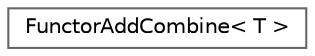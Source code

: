 digraph "类继承关系图"
{
 // LATEX_PDF_SIZE
  bgcolor="transparent";
  edge [fontname=Helvetica,fontsize=10,labelfontname=Helvetica,labelfontsize=10];
  node [fontname=Helvetica,fontsize=10,shape=box,height=0.2,width=0.4];
  rankdir="LR";
  Node0 [id="Node000000",label="FunctorAddCombine\< T \>",height=0.2,width=0.4,color="grey40", fillcolor="white", style="filled",URL="$struct_functor_add_combine.html",tooltip=" "];
}
